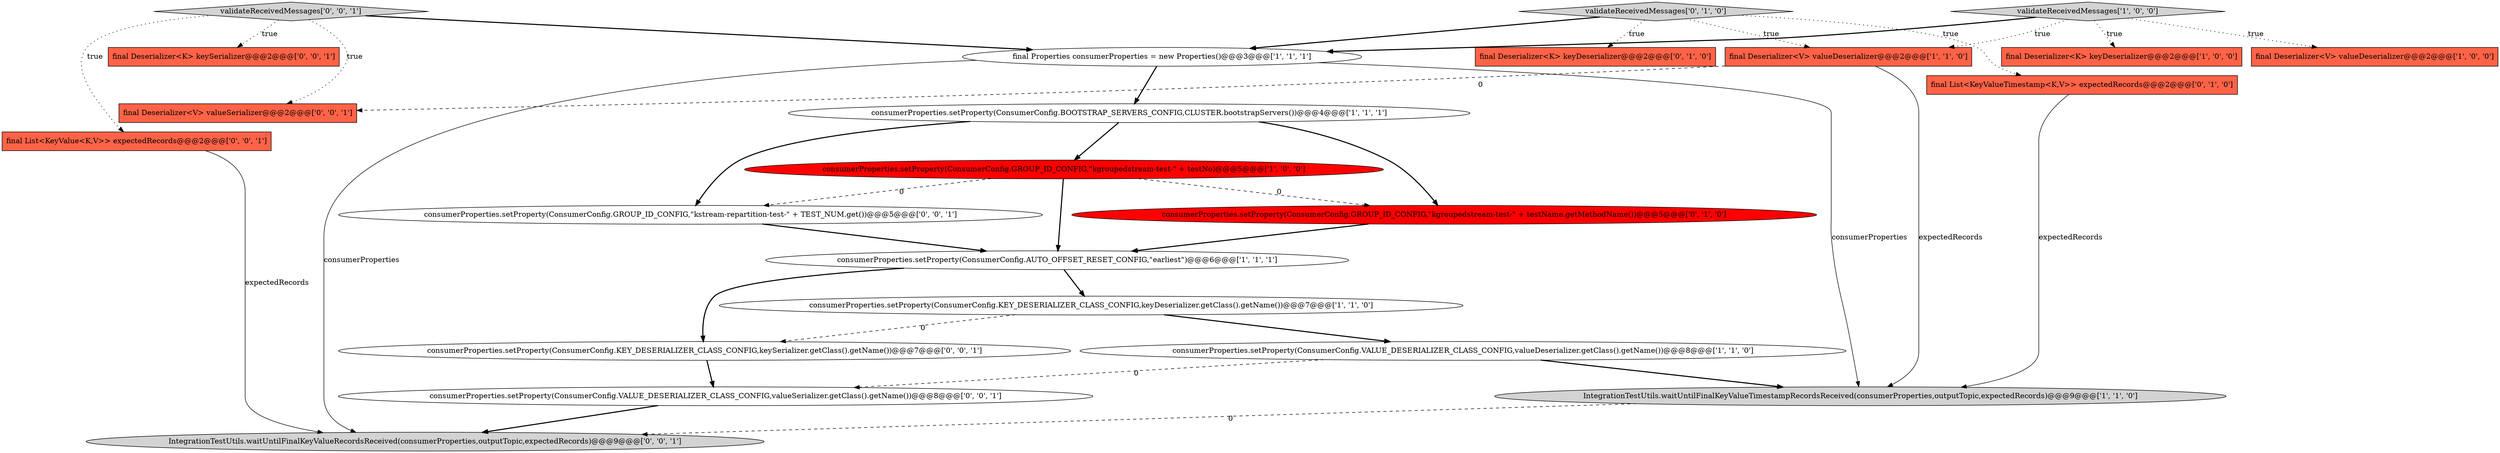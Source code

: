 digraph {
7 [style = filled, label = "IntegrationTestUtils.waitUntilFinalKeyValueTimestampRecordsReceived(consumerProperties,outputTopic,expectedRecords)@@@9@@@['1', '1', '0']", fillcolor = lightgray, shape = ellipse image = "AAA0AAABBB1BBB"];
22 [style = filled, label = "final Deserializer<V> valueSerializer@@@2@@@['0', '0', '1']", fillcolor = tomato, shape = box image = "AAA0AAABBB3BBB"];
14 [style = filled, label = "final List<KeyValueTimestamp<K,V>> expectedRecords@@@2@@@['0', '1', '0']", fillcolor = tomato, shape = box image = "AAA0AAABBB2BBB"];
8 [style = filled, label = "final Properties consumerProperties = new Properties()@@@3@@@['1', '1', '1']", fillcolor = white, shape = ellipse image = "AAA0AAABBB1BBB"];
18 [style = filled, label = "validateReceivedMessages['0', '0', '1']", fillcolor = lightgray, shape = diamond image = "AAA0AAABBB3BBB"];
6 [style = filled, label = "final Deserializer<V> valueDeserializer@@@2@@@['1', '1', '0']", fillcolor = tomato, shape = box image = "AAA0AAABBB1BBB"];
4 [style = filled, label = "final Deserializer<K> keyDeserializer@@@2@@@['1', '0', '0']", fillcolor = tomato, shape = box image = "AAA0AAABBB1BBB"];
5 [style = filled, label = "consumerProperties.setProperty(ConsumerConfig.AUTO_OFFSET_RESET_CONFIG,\"earliest\")@@@6@@@['1', '1', '1']", fillcolor = white, shape = ellipse image = "AAA0AAABBB1BBB"];
11 [style = filled, label = "final Deserializer<K> keyDeserializer@@@2@@@['0', '1', '0']", fillcolor = tomato, shape = box image = "AAA0AAABBB2BBB"];
1 [style = filled, label = "consumerProperties.setProperty(ConsumerConfig.GROUP_ID_CONFIG,\"kgroupedstream-test-\" + testNo)@@@5@@@['1', '0', '0']", fillcolor = red, shape = ellipse image = "AAA1AAABBB1BBB"];
17 [style = filled, label = "consumerProperties.setProperty(ConsumerConfig.GROUP_ID_CONFIG,\"kstream-repartition-test-\" + TEST_NUM.get())@@@5@@@['0', '0', '1']", fillcolor = white, shape = ellipse image = "AAA0AAABBB3BBB"];
21 [style = filled, label = "final Deserializer<K> keySerializer@@@2@@@['0', '0', '1']", fillcolor = tomato, shape = box image = "AAA0AAABBB3BBB"];
15 [style = filled, label = "consumerProperties.setProperty(ConsumerConfig.VALUE_DESERIALIZER_CLASS_CONFIG,valueSerializer.getClass().getName())@@@8@@@['0', '0', '1']", fillcolor = white, shape = ellipse image = "AAA0AAABBB3BBB"];
9 [style = filled, label = "consumerProperties.setProperty(ConsumerConfig.KEY_DESERIALIZER_CLASS_CONFIG,keyDeserializer.getClass().getName())@@@7@@@['1', '1', '0']", fillcolor = white, shape = ellipse image = "AAA0AAABBB1BBB"];
12 [style = filled, label = "consumerProperties.setProperty(ConsumerConfig.GROUP_ID_CONFIG,\"kgroupedstream-test-\" + testName.getMethodName())@@@5@@@['0', '1', '0']", fillcolor = red, shape = ellipse image = "AAA1AAABBB2BBB"];
19 [style = filled, label = "final List<KeyValue<K,V>> expectedRecords@@@2@@@['0', '0', '1']", fillcolor = tomato, shape = box image = "AAA0AAABBB3BBB"];
20 [style = filled, label = "consumerProperties.setProperty(ConsumerConfig.KEY_DESERIALIZER_CLASS_CONFIG,keySerializer.getClass().getName())@@@7@@@['0', '0', '1']", fillcolor = white, shape = ellipse image = "AAA0AAABBB3BBB"];
0 [style = filled, label = "final Deserializer<V> valueDeserializer@@@2@@@['1', '0', '0']", fillcolor = tomato, shape = box image = "AAA0AAABBB1BBB"];
10 [style = filled, label = "consumerProperties.setProperty(ConsumerConfig.BOOTSTRAP_SERVERS_CONFIG,CLUSTER.bootstrapServers())@@@4@@@['1', '1', '1']", fillcolor = white, shape = ellipse image = "AAA0AAABBB1BBB"];
13 [style = filled, label = "validateReceivedMessages['0', '1', '0']", fillcolor = lightgray, shape = diamond image = "AAA0AAABBB2BBB"];
16 [style = filled, label = "IntegrationTestUtils.waitUntilFinalKeyValueRecordsReceived(consumerProperties,outputTopic,expectedRecords)@@@9@@@['0', '0', '1']", fillcolor = lightgray, shape = ellipse image = "AAA0AAABBB3BBB"];
3 [style = filled, label = "consumerProperties.setProperty(ConsumerConfig.VALUE_DESERIALIZER_CLASS_CONFIG,valueDeserializer.getClass().getName())@@@8@@@['1', '1', '0']", fillcolor = white, shape = ellipse image = "AAA0AAABBB1BBB"];
2 [style = filled, label = "validateReceivedMessages['1', '0', '0']", fillcolor = lightgray, shape = diamond image = "AAA0AAABBB1BBB"];
1->5 [style = bold, label=""];
13->6 [style = dotted, label="true"];
9->20 [style = dashed, label="0"];
8->10 [style = bold, label=""];
17->5 [style = bold, label=""];
2->0 [style = dotted, label="true"];
12->5 [style = bold, label=""];
5->9 [style = bold, label=""];
5->20 [style = bold, label=""];
7->16 [style = dashed, label="0"];
18->21 [style = dotted, label="true"];
18->19 [style = dotted, label="true"];
10->17 [style = bold, label=""];
6->7 [style = solid, label="expectedRecords"];
8->16 [style = solid, label="consumerProperties"];
15->16 [style = bold, label=""];
6->22 [style = dashed, label="0"];
1->12 [style = dashed, label="0"];
14->7 [style = solid, label="expectedRecords"];
1->17 [style = dashed, label="0"];
3->7 [style = bold, label=""];
2->6 [style = dotted, label="true"];
10->12 [style = bold, label=""];
2->4 [style = dotted, label="true"];
3->15 [style = dashed, label="0"];
9->3 [style = bold, label=""];
19->16 [style = solid, label="expectedRecords"];
13->11 [style = dotted, label="true"];
8->7 [style = solid, label="consumerProperties"];
18->8 [style = bold, label=""];
13->8 [style = bold, label=""];
10->1 [style = bold, label=""];
13->14 [style = dotted, label="true"];
20->15 [style = bold, label=""];
2->8 [style = bold, label=""];
18->22 [style = dotted, label="true"];
}
